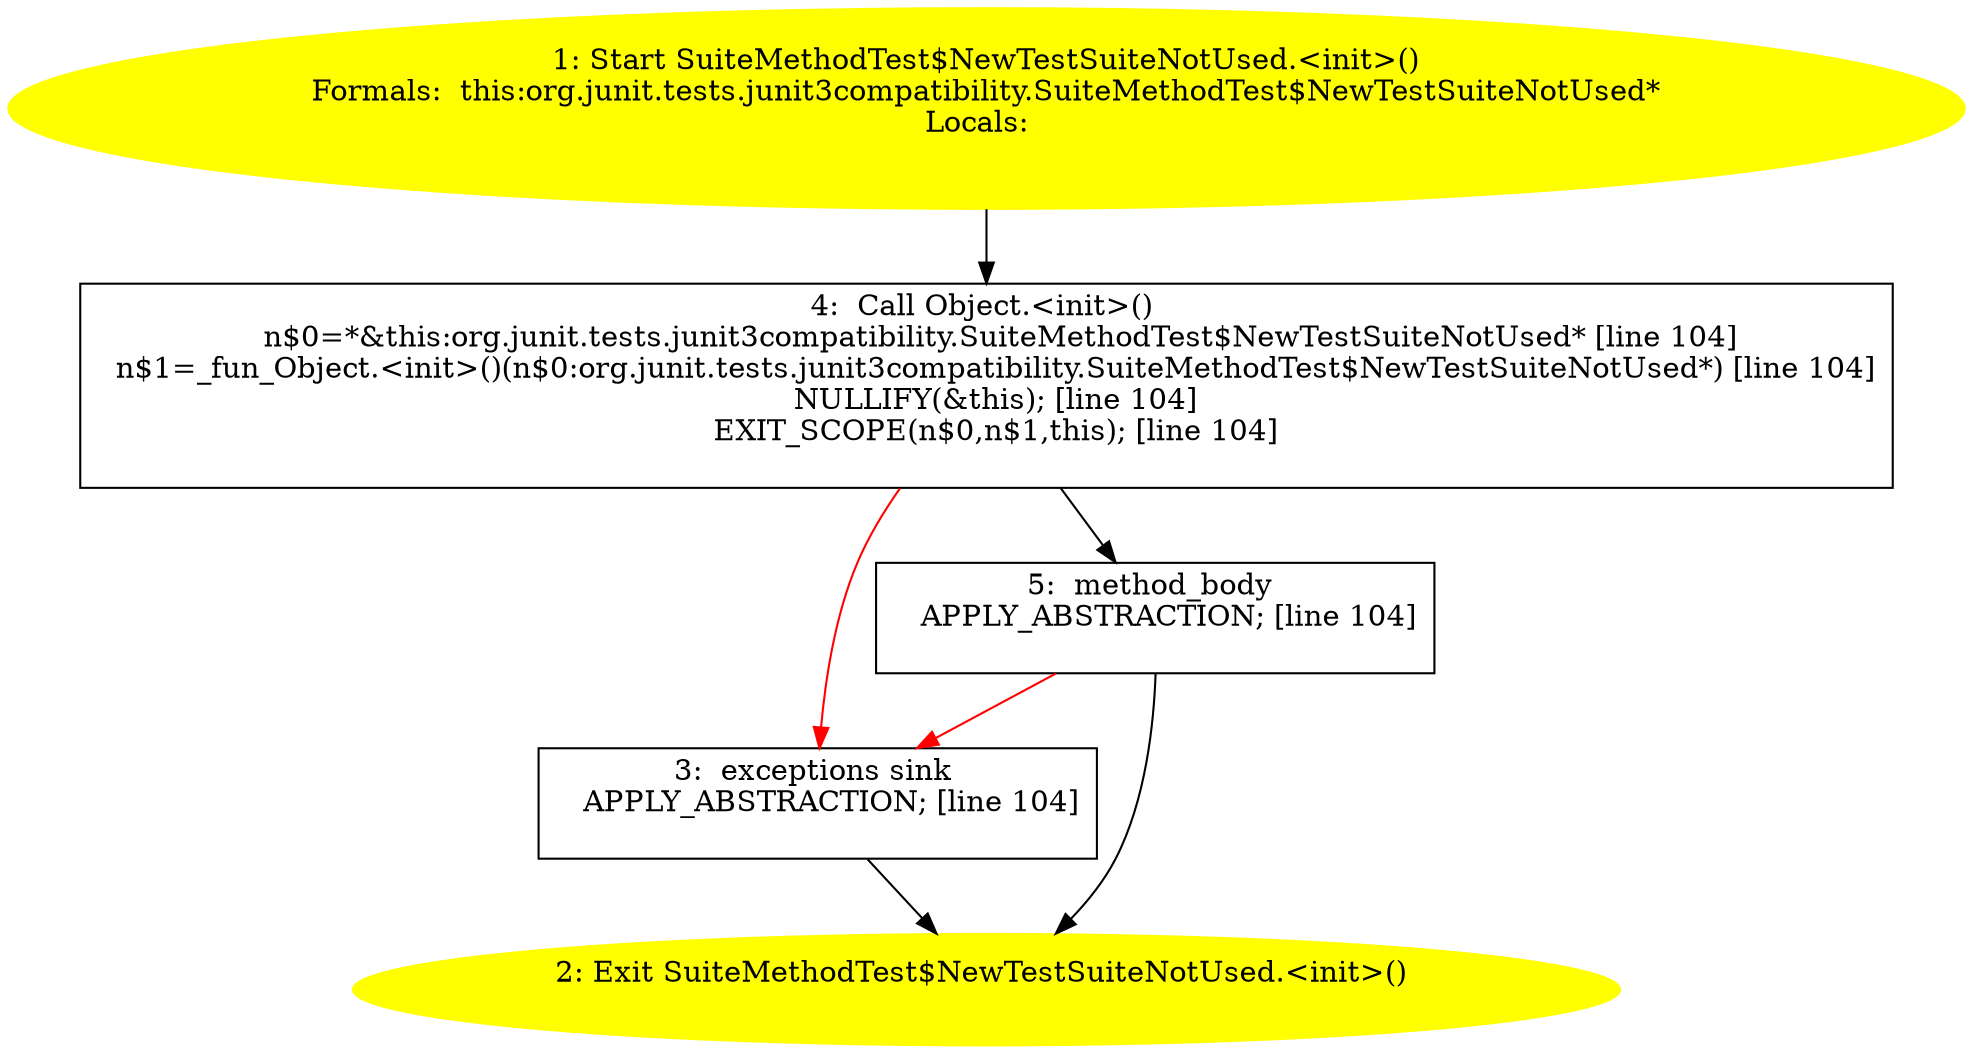 /* @generated */
digraph cfg {
"org.junit.tests.junit3compatibility.SuiteMethodTest$NewTestSuiteNotUsed.<init>().171131fd842eeeea79c668570fbb1a2d_1" [label="1: Start SuiteMethodTest$NewTestSuiteNotUsed.<init>()\nFormals:  this:org.junit.tests.junit3compatibility.SuiteMethodTest$NewTestSuiteNotUsed*\nLocals:  \n  " color=yellow style=filled]
	

	 "org.junit.tests.junit3compatibility.SuiteMethodTest$NewTestSuiteNotUsed.<init>().171131fd842eeeea79c668570fbb1a2d_1" -> "org.junit.tests.junit3compatibility.SuiteMethodTest$NewTestSuiteNotUsed.<init>().171131fd842eeeea79c668570fbb1a2d_4" ;
"org.junit.tests.junit3compatibility.SuiteMethodTest$NewTestSuiteNotUsed.<init>().171131fd842eeeea79c668570fbb1a2d_2" [label="2: Exit SuiteMethodTest$NewTestSuiteNotUsed.<init>() \n  " color=yellow style=filled]
	

"org.junit.tests.junit3compatibility.SuiteMethodTest$NewTestSuiteNotUsed.<init>().171131fd842eeeea79c668570fbb1a2d_3" [label="3:  exceptions sink \n   APPLY_ABSTRACTION; [line 104]\n " shape="box"]
	

	 "org.junit.tests.junit3compatibility.SuiteMethodTest$NewTestSuiteNotUsed.<init>().171131fd842eeeea79c668570fbb1a2d_3" -> "org.junit.tests.junit3compatibility.SuiteMethodTest$NewTestSuiteNotUsed.<init>().171131fd842eeeea79c668570fbb1a2d_2" ;
"org.junit.tests.junit3compatibility.SuiteMethodTest$NewTestSuiteNotUsed.<init>().171131fd842eeeea79c668570fbb1a2d_4" [label="4:  Call Object.<init>() \n   n$0=*&this:org.junit.tests.junit3compatibility.SuiteMethodTest$NewTestSuiteNotUsed* [line 104]\n  n$1=_fun_Object.<init>()(n$0:org.junit.tests.junit3compatibility.SuiteMethodTest$NewTestSuiteNotUsed*) [line 104]\n  NULLIFY(&this); [line 104]\n  EXIT_SCOPE(n$0,n$1,this); [line 104]\n " shape="box"]
	

	 "org.junit.tests.junit3compatibility.SuiteMethodTest$NewTestSuiteNotUsed.<init>().171131fd842eeeea79c668570fbb1a2d_4" -> "org.junit.tests.junit3compatibility.SuiteMethodTest$NewTestSuiteNotUsed.<init>().171131fd842eeeea79c668570fbb1a2d_5" ;
	 "org.junit.tests.junit3compatibility.SuiteMethodTest$NewTestSuiteNotUsed.<init>().171131fd842eeeea79c668570fbb1a2d_4" -> "org.junit.tests.junit3compatibility.SuiteMethodTest$NewTestSuiteNotUsed.<init>().171131fd842eeeea79c668570fbb1a2d_3" [color="red" ];
"org.junit.tests.junit3compatibility.SuiteMethodTest$NewTestSuiteNotUsed.<init>().171131fd842eeeea79c668570fbb1a2d_5" [label="5:  method_body \n   APPLY_ABSTRACTION; [line 104]\n " shape="box"]
	

	 "org.junit.tests.junit3compatibility.SuiteMethodTest$NewTestSuiteNotUsed.<init>().171131fd842eeeea79c668570fbb1a2d_5" -> "org.junit.tests.junit3compatibility.SuiteMethodTest$NewTestSuiteNotUsed.<init>().171131fd842eeeea79c668570fbb1a2d_2" ;
	 "org.junit.tests.junit3compatibility.SuiteMethodTest$NewTestSuiteNotUsed.<init>().171131fd842eeeea79c668570fbb1a2d_5" -> "org.junit.tests.junit3compatibility.SuiteMethodTest$NewTestSuiteNotUsed.<init>().171131fd842eeeea79c668570fbb1a2d_3" [color="red" ];
}
